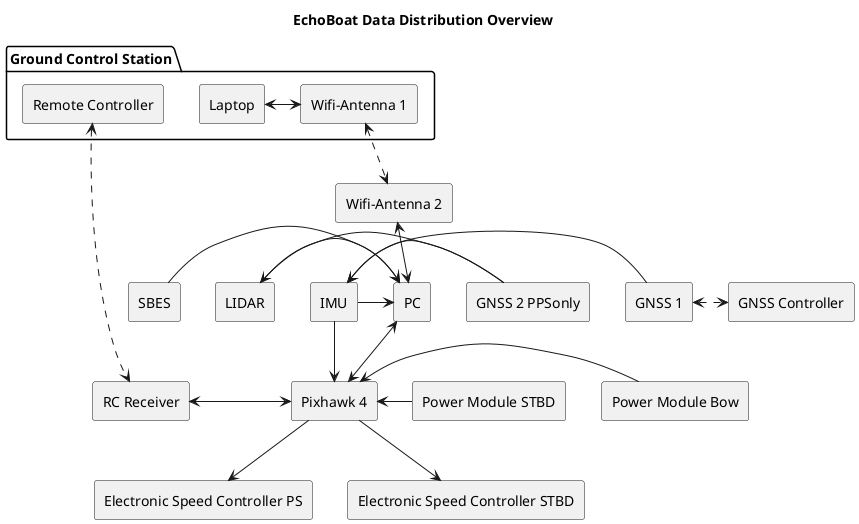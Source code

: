 @startuml
title "EchoBoat Data Distribution Overview"
skinparam componentStyle rectangle
' skinparam linetype ortho

component "Pixhawk 4" as PH
component "PC"
component "SBES"

together {
together {
    component "GNSS 1" as GNSS1
    component "GNSS Controller" as GNSSC
}
component "GNSS 2 PPSonly" as GNSS2
component "IMU"
component "LIDAR"
}

together {
component "Power Module STBD" as PMstbd
component "Power Module Bow" as PMbow
}

component "Electronic Speed Controller PS" as ESCps
component "Electronic Speed Controller STBD" as ESCstbd
component "RC Receiver" as RCtrans

package "Ground Control Station"{
    component "Remote Controller" as RC
    component "Laptop"
    component "Wifi-Antenna 1" as Wifi1
}
component "Wifi-Antenna 2" as Wifi2

RCtrans <-> PH
RC <..down..> RCtrans

Wifi1 <-left-> Laptop
Wifi1 <..> Wifi2
Wifi2 <-right-> PC

PMbow -> PH 
PMstbd -> PH

PH <-up-> PC

SBES -> PC

' IMU --> LIDAR
LIDAR -> PC
GNSS2 -l-> LIDAR
GNSS2 -u-> IMU

GNSS1 <.> GNSSC
GNSS1 --> IMU
IMU -> PH
IMU -> PC

PH -down-> ESCps
PH -down-> ESCstbd

' [Battery PS] -up-> ESCps
' [PMstbd] -right-> ESCstbd

' hide @unlinked
@enduml